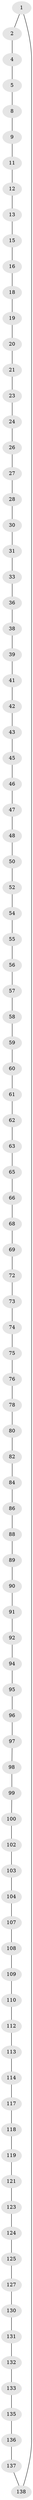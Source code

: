 // original degree distribution, {2: 1.0}
// Generated by graph-tools (version 1.1) at 2025/20/03/04/25 18:20:09]
// undirected, 97 vertices, 97 edges
graph export_dot {
graph [start="1"]
  node [color=gray90,style=filled];
  1;
  2 [super="+3"];
  4;
  5 [super="+6"];
  8;
  9 [super="+10"];
  11;
  12;
  13 [super="+14"];
  15;
  16 [super="+17"];
  18;
  19;
  20;
  21 [super="+22"];
  23;
  24 [super="+25"];
  26;
  27;
  28 [super="+29"];
  30;
  31 [super="+32"];
  33 [super="+34"];
  36 [super="+37"];
  38;
  39 [super="+40"];
  41;
  42;
  43 [super="+44"];
  45;
  46;
  47;
  48 [super="+49"];
  50 [super="+51"];
  52 [super="+53"];
  54;
  55;
  56;
  57;
  58;
  59;
  60;
  61;
  62;
  63 [super="+64"];
  65;
  66 [super="+67"];
  68;
  69 [super="+70"];
  72;
  73;
  74;
  75;
  76 [super="+77"];
  78 [super="+79"];
  80 [super="+81"];
  82 [super="+83"];
  84 [super="+85"];
  86 [super="+87"];
  88;
  89;
  90;
  91;
  92 [super="+93"];
  94;
  95;
  96;
  97;
  98;
  99;
  100 [super="+101"];
  102;
  103;
  104 [super="+105"];
  107;
  108;
  109;
  110 [super="+111"];
  112;
  113;
  114 [super="+115"];
  117;
  118;
  119 [super="+120"];
  121 [super="+122"];
  123;
  124;
  125 [super="+126"];
  127 [super="+128"];
  130;
  131;
  132;
  133 [super="+134"];
  135;
  136;
  137;
  138 [super="+139"];
  1 -- 2;
  1 -- 138;
  2 -- 4;
  4 -- 5;
  5 -- 8;
  8 -- 9;
  9 -- 11;
  11 -- 12;
  12 -- 13;
  13 -- 15;
  15 -- 16;
  16 -- 18;
  18 -- 19;
  19 -- 20;
  20 -- 21;
  21 -- 23;
  23 -- 24;
  24 -- 26;
  26 -- 27;
  27 -- 28;
  28 -- 30;
  30 -- 31;
  31 -- 33;
  33 -- 36;
  36 -- 38;
  38 -- 39;
  39 -- 41;
  41 -- 42;
  42 -- 43;
  43 -- 45;
  45 -- 46;
  46 -- 47;
  47 -- 48;
  48 -- 50;
  50 -- 52;
  52 -- 54;
  54 -- 55;
  55 -- 56;
  56 -- 57;
  57 -- 58;
  58 -- 59;
  59 -- 60;
  60 -- 61;
  61 -- 62;
  62 -- 63;
  63 -- 65;
  65 -- 66;
  66 -- 68;
  68 -- 69;
  69 -- 72;
  72 -- 73;
  73 -- 74;
  74 -- 75;
  75 -- 76;
  76 -- 78;
  78 -- 80;
  80 -- 82;
  82 -- 84;
  84 -- 86;
  86 -- 88;
  88 -- 89;
  89 -- 90;
  90 -- 91;
  91 -- 92;
  92 -- 94;
  94 -- 95;
  95 -- 96;
  96 -- 97;
  97 -- 98;
  98 -- 99;
  99 -- 100;
  100 -- 102;
  102 -- 103;
  103 -- 104;
  104 -- 107;
  107 -- 108;
  108 -- 109;
  109 -- 110;
  110 -- 112;
  112 -- 113;
  113 -- 114;
  114 -- 117;
  117 -- 118;
  118 -- 119;
  119 -- 121;
  121 -- 123;
  123 -- 124;
  124 -- 125;
  125 -- 127;
  127 -- 130;
  130 -- 131;
  131 -- 132;
  132 -- 133;
  133 -- 135;
  135 -- 136;
  136 -- 137;
  137 -- 138;
}
